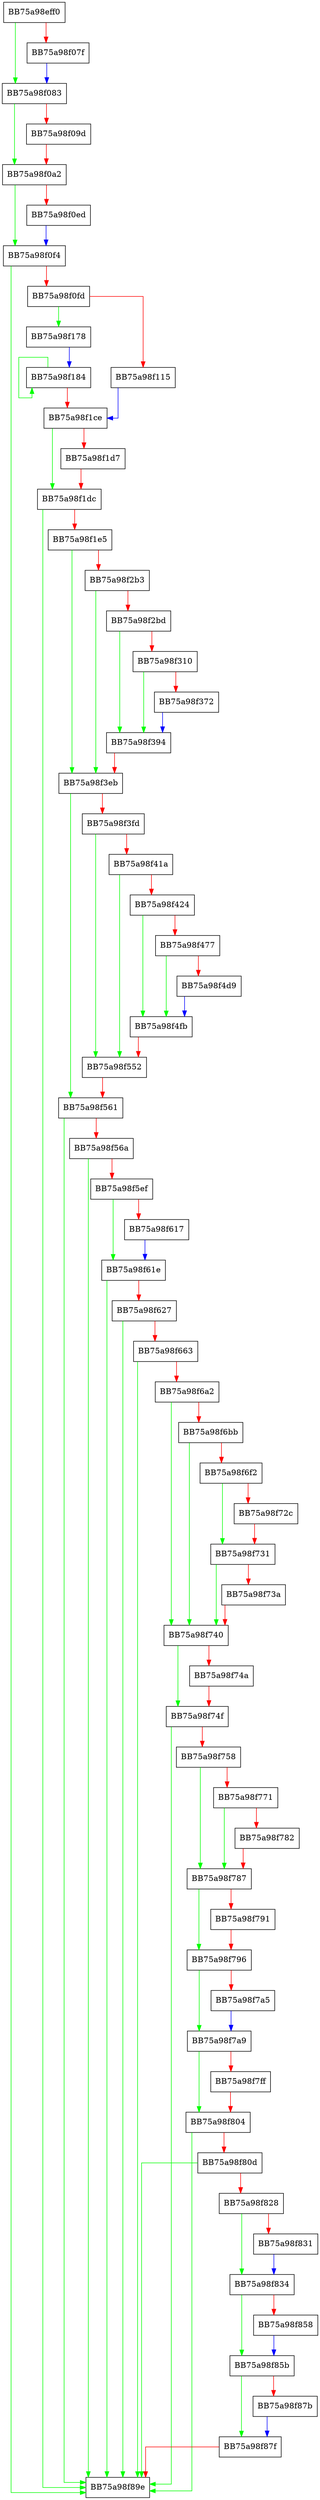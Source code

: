 digraph init {
  node [shape="box"];
  graph [splines=ortho];
  BB75a98eff0 -> BB75a98f083 [color="green"];
  BB75a98eff0 -> BB75a98f07f [color="red"];
  BB75a98f07f -> BB75a98f083 [color="blue"];
  BB75a98f083 -> BB75a98f0a2 [color="green"];
  BB75a98f083 -> BB75a98f09d [color="red"];
  BB75a98f09d -> BB75a98f0a2 [color="red"];
  BB75a98f0a2 -> BB75a98f0f4 [color="green"];
  BB75a98f0a2 -> BB75a98f0ed [color="red"];
  BB75a98f0ed -> BB75a98f0f4 [color="blue"];
  BB75a98f0f4 -> BB75a98f89e [color="green"];
  BB75a98f0f4 -> BB75a98f0fd [color="red"];
  BB75a98f0fd -> BB75a98f178 [color="green"];
  BB75a98f0fd -> BB75a98f115 [color="red"];
  BB75a98f115 -> BB75a98f1ce [color="blue"];
  BB75a98f178 -> BB75a98f184 [color="blue"];
  BB75a98f184 -> BB75a98f184 [color="green"];
  BB75a98f184 -> BB75a98f1ce [color="red"];
  BB75a98f1ce -> BB75a98f1dc [color="green"];
  BB75a98f1ce -> BB75a98f1d7 [color="red"];
  BB75a98f1d7 -> BB75a98f1dc [color="red"];
  BB75a98f1dc -> BB75a98f89e [color="green"];
  BB75a98f1dc -> BB75a98f1e5 [color="red"];
  BB75a98f1e5 -> BB75a98f3eb [color="green"];
  BB75a98f1e5 -> BB75a98f2b3 [color="red"];
  BB75a98f2b3 -> BB75a98f3eb [color="green"];
  BB75a98f2b3 -> BB75a98f2bd [color="red"];
  BB75a98f2bd -> BB75a98f394 [color="green"];
  BB75a98f2bd -> BB75a98f310 [color="red"];
  BB75a98f310 -> BB75a98f394 [color="green"];
  BB75a98f310 -> BB75a98f372 [color="red"];
  BB75a98f372 -> BB75a98f394 [color="blue"];
  BB75a98f394 -> BB75a98f3eb [color="red"];
  BB75a98f3eb -> BB75a98f561 [color="green"];
  BB75a98f3eb -> BB75a98f3fd [color="red"];
  BB75a98f3fd -> BB75a98f552 [color="green"];
  BB75a98f3fd -> BB75a98f41a [color="red"];
  BB75a98f41a -> BB75a98f552 [color="green"];
  BB75a98f41a -> BB75a98f424 [color="red"];
  BB75a98f424 -> BB75a98f4fb [color="green"];
  BB75a98f424 -> BB75a98f477 [color="red"];
  BB75a98f477 -> BB75a98f4fb [color="green"];
  BB75a98f477 -> BB75a98f4d9 [color="red"];
  BB75a98f4d9 -> BB75a98f4fb [color="blue"];
  BB75a98f4fb -> BB75a98f552 [color="red"];
  BB75a98f552 -> BB75a98f561 [color="red"];
  BB75a98f561 -> BB75a98f89e [color="green"];
  BB75a98f561 -> BB75a98f56a [color="red"];
  BB75a98f56a -> BB75a98f89e [color="green"];
  BB75a98f56a -> BB75a98f5ef [color="red"];
  BB75a98f5ef -> BB75a98f61e [color="green"];
  BB75a98f5ef -> BB75a98f617 [color="red"];
  BB75a98f617 -> BB75a98f61e [color="blue"];
  BB75a98f61e -> BB75a98f89e [color="green"];
  BB75a98f61e -> BB75a98f627 [color="red"];
  BB75a98f627 -> BB75a98f89e [color="green"];
  BB75a98f627 -> BB75a98f663 [color="red"];
  BB75a98f663 -> BB75a98f89e [color="green"];
  BB75a98f663 -> BB75a98f6a2 [color="red"];
  BB75a98f6a2 -> BB75a98f740 [color="green"];
  BB75a98f6a2 -> BB75a98f6bb [color="red"];
  BB75a98f6bb -> BB75a98f740 [color="green"];
  BB75a98f6bb -> BB75a98f6f2 [color="red"];
  BB75a98f6f2 -> BB75a98f731 [color="green"];
  BB75a98f6f2 -> BB75a98f72c [color="red"];
  BB75a98f72c -> BB75a98f731 [color="red"];
  BB75a98f731 -> BB75a98f740 [color="green"];
  BB75a98f731 -> BB75a98f73a [color="red"];
  BB75a98f73a -> BB75a98f740 [color="red"];
  BB75a98f740 -> BB75a98f74f [color="green"];
  BB75a98f740 -> BB75a98f74a [color="red"];
  BB75a98f74a -> BB75a98f74f [color="red"];
  BB75a98f74f -> BB75a98f89e [color="green"];
  BB75a98f74f -> BB75a98f758 [color="red"];
  BB75a98f758 -> BB75a98f787 [color="green"];
  BB75a98f758 -> BB75a98f771 [color="red"];
  BB75a98f771 -> BB75a98f787 [color="green"];
  BB75a98f771 -> BB75a98f782 [color="red"];
  BB75a98f782 -> BB75a98f787 [color="red"];
  BB75a98f787 -> BB75a98f796 [color="green"];
  BB75a98f787 -> BB75a98f791 [color="red"];
  BB75a98f791 -> BB75a98f796 [color="red"];
  BB75a98f796 -> BB75a98f7a9 [color="green"];
  BB75a98f796 -> BB75a98f7a5 [color="red"];
  BB75a98f7a5 -> BB75a98f7a9 [color="blue"];
  BB75a98f7a9 -> BB75a98f804 [color="green"];
  BB75a98f7a9 -> BB75a98f7ff [color="red"];
  BB75a98f7ff -> BB75a98f804 [color="red"];
  BB75a98f804 -> BB75a98f89e [color="green"];
  BB75a98f804 -> BB75a98f80d [color="red"];
  BB75a98f80d -> BB75a98f89e [color="green"];
  BB75a98f80d -> BB75a98f828 [color="red"];
  BB75a98f828 -> BB75a98f834 [color="green"];
  BB75a98f828 -> BB75a98f831 [color="red"];
  BB75a98f831 -> BB75a98f834 [color="blue"];
  BB75a98f834 -> BB75a98f85b [color="green"];
  BB75a98f834 -> BB75a98f858 [color="red"];
  BB75a98f858 -> BB75a98f85b [color="blue"];
  BB75a98f85b -> BB75a98f87f [color="green"];
  BB75a98f85b -> BB75a98f87b [color="red"];
  BB75a98f87b -> BB75a98f87f [color="blue"];
  BB75a98f87f -> BB75a98f89e [color="red"];
}